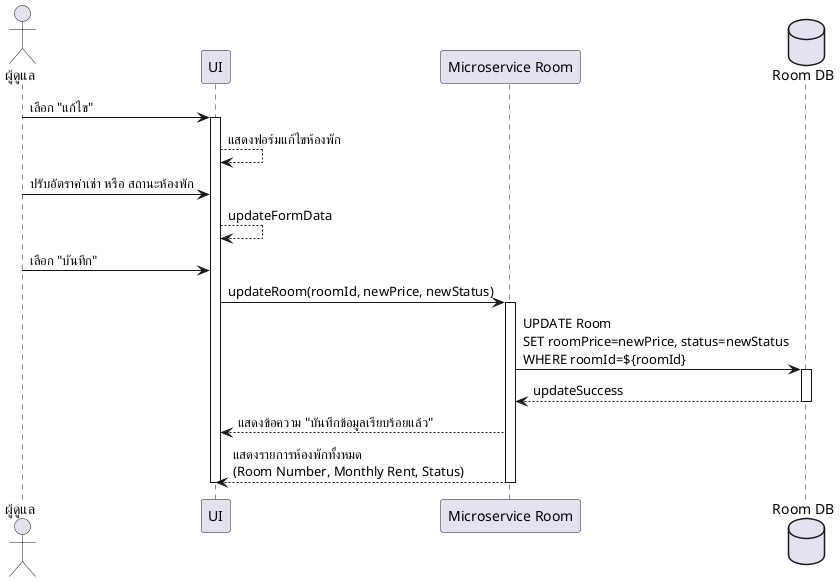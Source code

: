 @startuml
skinparam defaultFontName "TH Sarabun New"

actor "ผู้ดูแล" as Admin
participant "UI" as UI
participant "Microservice Room" as MSROOM
database "Room DB" as RoomDB


Admin -> UI      : เลือก "แก้ไข"
activate UI

UI --> UI       : แสดงฟอร์มแก้ไขห้องพัก

Admin -> UI      : ปรับอัตราค่าเช่า หรือ สถานะห้องพัก
UI --> UI       : updateFormData

Admin -> UI      : เลือก "บันทึก"
UI -> MSROOM    : updateRoom(roomId, newPrice, newStatus)
activate MSROOM

MSROOM -> RoomDB: UPDATE Room\nSET roomPrice=newPrice, status=newStatus\nWHERE roomId=${roomId}
activate RoomDB

RoomDB --> MSROOM: updateSuccess
deactivate RoomDB

MSROOM --> UI    : แสดงข้อความ "บันทึกข้อมูลเรียบร้อยแล้ว"
MSROOM --> UI    : แสดงรายการห้องพักทั้งหมด\n(Room Number, Monthly Rent, Status)

deactivate MSROOM
deactivate UI

@enduml